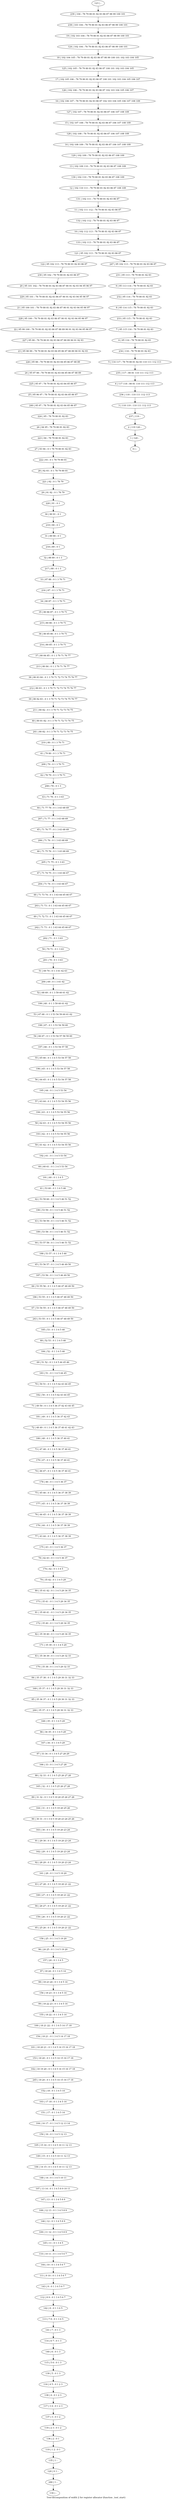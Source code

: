 digraph G {
graph [label="Tree-decomposition of width 2 for register allocator (function _test_start)"]
0[label="0 | : "];
1[label="1 | 120 : "];
2[label="2 | 119 120 : "];
3[label="3 | 118 119 : 110 111 112 113 "];
4[label="4 | 117 118 : 80 81 110 111 112 113 "];
5[label="5 | 116 117 : 78 79 80 81 82 83 110 111 112 113 "];
6[label="6 | 95 116 : 78 79 80 81 82 83 "];
7[label="7 | 95 115 116 : 78 79 80 81 82 83 "];
8[label="8 | 95 114 115 : 78 79 80 81 82 83 "];
9[label="9 | 95 113 114 : 78 79 80 81 82 83 "];
10[label="10 | 102 112 113 : 78 79 80 81 82 83 86 87 "];
11[label="11 | 102 111 112 : 78 79 80 81 82 83 86 87 "];
12[label="12 | 102 110 111 : 78 79 80 81 82 83 86 87 108 109 "];
13[label="13 | 102 109 110 : 78 79 80 81 82 83 86 87 108 109 "];
14[label="14 | 102 108 109 : 78 79 80 81 82 83 86 87 106 107 108 109 "];
15[label="15 | 102 107 108 : 78 79 80 81 82 83 86 87 106 107 108 109 "];
16[label="16 | 102 106 107 : 78 79 80 81 82 83 86 87 102 103 104 105 106 107 108 109 "];
17[label="17 | 102 105 106 : 78 79 80 81 82 83 86 87 100 101 102 103 104 105 106 107 "];
18[label="18 | 102 104 105 : 78 79 80 81 82 83 86 87 98 99 100 101 102 103 104 105 "];
19[label="19 | 102 103 104 : 78 79 80 81 82 83 86 87 98 99 100 101 "];
20[label="20 | 95 101 102 : 78 79 80 81 82 83 86 87 90 91 92 93 94 95 96 97 "];
21[label="21 | 95 100 101 : 78 79 80 81 82 83 86 87 90 91 92 93 94 95 96 97 "];
22[label="22 | 95 99 100 : 78 79 80 81 82 83 86 87 88 89 90 91 92 93 94 95 96 97 "];
23[label="23 | 95 98 99 : 78 79 80 81 82 83 84 85 86 87 88 89 90 91 92 93 "];
24[label="24 | 95 97 98 : 78 79 80 81 82 83 84 85 86 87 88 89 "];
25[label="25 | 95 96 97 : 78 79 80 81 82 83 84 85 86 87 "];
26[label="26 | 94 95 : 78 79 80 81 82 83 "];
27[label="27 | 93 94 : 0 1 78 79 80 81 82 83 "];
28[label="28 | 92 93 : 0 1 78 79 80 81 "];
29[label="29 | 91 92 : 0 1 78 79 "];
30[label="30 | 90 91 : 0 1 "];
31[label="31 | 89 90 : 0 1 "];
32[label="32 | 88 89 : 0 1 3 "];
33[label="33 | 87 88 : 0 1 3 70 71 "];
34[label="34 | 80 87 : 0 1 3 70 71 "];
35[label="35 | 80 86 87 : 0 1 3 70 71 "];
36[label="36 | 80 85 86 : 0 1 3 70 71 "];
37[label="37 | 80 84 85 : 0 1 3 70 71 76 77 "];
38[label="38 | 80 83 84 : 0 1 3 70 71 72 73 74 75 76 77 "];
39[label="39 | 80 82 83 : 0 1 3 70 71 72 73 74 75 76 77 "];
40[label="40 | 80 81 82 : 0 1 3 70 71 72 73 74 75 "];
41[label="41 | 79 80 : 0 1 3 70 71 "];
42[label="42 | 78 79 : 0 1 3 70 71 "];
43[label="43 | 71 78 : 0 1 3 63 "];
44[label="44 | 71 77 78 : 0 1 3 63 68 69 "];
45[label="45 | 71 76 77 : 0 1 3 63 68 69 "];
46[label="46 | 71 75 76 : 0 1 3 63 68 69 "];
47[label="47 | 71 74 75 : 0 1 3 63 66 67 "];
48[label="48 | 71 73 74 : 0 1 3 63 64 65 66 67 "];
49[label="49 | 71 72 73 : 0 1 3 63 64 65 66 67 "];
50[label="50 | 70 71 : 0 1 3 63 "];
51[label="51 | 69 70 : 0 1 3 61 62 63 "];
52[label="52 | 68 69 : 0 1 3 59 60 61 62 "];
53[label="53 | 67 68 : 0 1 3 53 54 59 60 61 62 "];
54[label="54 | 66 67 : 0 1 3 53 54 57 58 59 60 "];
55[label="55 | 65 66 : 0 1 3 4 5 53 54 57 58 "];
56[label="56 | 64 65 : 0 1 3 4 5 53 54 57 58 "];
57[label="57 | 63 64 : 0 1 3 4 5 53 54 55 56 "];
58[label="58 | 62 63 : 0 1 3 4 5 53 54 55 56 "];
59[label="59 | 61 62 : 0 1 3 4 5 53 54 55 56 "];
60[label="60 | 60 61 : 0 1 3 4 5 53 54 "];
61[label="61 | 53 60 : 0 1 3 4 5 46 "];
62[label="62 | 53 59 60 : 0 1 3 4 5 46 51 52 "];
63[label="63 | 53 58 59 : 0 1 3 4 5 46 51 52 "];
64[label="64 | 53 57 58 : 0 1 3 4 5 46 51 52 "];
65[label="65 | 53 56 57 : 0 1 3 4 5 46 49 50 "];
66[label="66 | 53 55 56 : 0 1 3 4 5 46 47 48 49 50 "];
67[label="67 | 53 54 55 : 0 1 3 4 5 46 47 48 49 50 "];
68[label="68 | 52 53 : 0 1 3 4 5 46 "];
69[label="69 | 51 52 : 0 1 3 4 5 44 45 46 "];
70[label="70 | 50 51 : 0 1 3 4 5 42 43 44 45 "];
71[label="71 | 49 50 : 0 1 3 4 5 36 37 42 43 44 45 "];
72[label="72 | 48 49 : 0 1 3 4 5 36 37 40 41 42 43 "];
73[label="73 | 47 48 : 0 1 3 4 5 36 37 40 41 "];
74[label="74 | 46 47 : 0 1 3 4 5 36 37 40 41 "];
75[label="75 | 45 46 : 0 1 3 4 5 36 37 38 39 "];
76[label="76 | 44 45 : 0 1 3 4 5 36 37 38 39 "];
77[label="77 | 43 44 : 0 1 3 4 5 36 37 38 39 "];
78[label="78 | 42 43 : 0 1 3 4 5 36 37 "];
79[label="79 | 35 42 : 0 1 3 4 5 29 "];
80[label="80 | 35 41 42 : 0 1 3 4 5 29 34 35 "];
81[label="81 | 35 40 41 : 0 1 3 4 5 29 34 35 "];
82[label="82 | 35 39 40 : 0 1 3 4 5 29 34 35 "];
83[label="83 | 35 38 39 : 0 1 3 4 5 29 32 33 "];
84[label="84 | 35 37 38 : 0 1 3 4 5 29 30 31 32 33 "];
85[label="85 | 35 36 37 : 0 1 3 4 5 29 30 31 32 33 "];
86[label="86 | 34 35 : 0 1 3 4 5 29 "];
87[label="87 | 33 34 : 0 1 3 4 5 27 28 29 "];
88[label="88 | 32 33 : 0 1 3 4 5 25 26 27 28 "];
89[label="89 | 31 32 : 0 1 3 4 5 19 20 25 26 27 28 "];
90[label="90 | 30 31 : 0 1 3 4 5 19 20 23 24 25 26 "];
91[label="91 | 29 30 : 0 1 3 4 5 19 20 23 24 "];
92[label="92 | 28 29 : 0 1 3 4 5 19 20 23 24 "];
93[label="93 | 27 28 : 0 1 3 4 5 19 20 21 22 "];
94[label="94 | 26 27 : 0 1 3 4 5 19 20 21 22 "];
95[label="95 | 25 26 : 0 1 3 4 5 19 20 21 22 "];
96[label="96 | 24 25 : 0 1 3 4 5 19 20 "];
97[label="97 | 18 24 : 0 1 3 4 5 14 "];
98[label="98 | 18 23 24 : 0 1 3 4 5 14 "];
99[label="99 | 18 22 23 : 0 1 3 4 5 14 "];
100[label="100 | 18 21 22 : 0 1 3 4 5 14 17 18 "];
101[label="101 | 18 20 21 : 0 1 3 4 5 14 15 16 17 18 "];
102[label="102 | 18 19 20 : 0 1 3 4 5 14 15 16 17 18 "];
103[label="103 | 17 18 : 0 1 3 4 5 14 "];
104[label="104 | 16 17 : 0 1 3 4 5 12 13 14 "];
105[label="105 | 15 16 : 0 1 3 4 5 10 11 12 13 "];
106[label="106 | 14 15 : 0 1 3 4 5 10 11 12 13 "];
107[label="107 | 13 14 : 0 1 3 4 5 8 9 10 11 "];
108[label="108 | 12 13 : 0 1 3 4 5 8 9 "];
109[label="109 | 11 12 : 0 1 3 4 5 8 9 "];
110[label="110 | 10 11 : 0 1 3 4 5 6 7 "];
111[label="111 | 9 10 : 0 1 3 4 5 6 7 "];
112[label="112 | 8 9 : 0 1 3 4 5 6 7 "];
113[label="113 | 7 8 : 0 1 3 4 5 "];
114[label="114 | 6 7 : 0 1 3 "];
115[label="115 | 5 6 : 0 1 3 "];
116[label="116 | 4 5 : 0 1 2 3 "];
117[label="117 | 3 4 : 0 1 2 3 "];
118[label="118 | 2 3 : 0 1 2 "];
119[label="119 | 1 2 : 0 1 "];
120[label="120 | 0 1 : "];
121[label="121 | 95 102 113 : 78 79 80 81 82 83 86 87 "];
122[label="122 | 95 102 113 : 78 79 80 81 82 83 86 87 "];
123[label="123 | : "];
124[label="124 | 102 104 : 78 79 80 81 82 83 86 87 98 99 100 101 "];
125[label="125 | 102 105 : 78 79 80 81 82 83 86 87 100 101 102 103 104 105 "];
126[label="126 | 102 106 : 78 79 80 81 82 83 86 87 102 103 104 105 106 107 "];
127[label="127 | 102 107 : 78 79 80 81 82 83 86 87 106 107 108 109 "];
128[label="128 | 102 108 : 78 79 80 81 82 83 86 87 106 107 108 109 "];
129[label="129 | 102 109 : 78 79 80 81 82 83 86 87 108 109 "];
130[label="130 | 102 110 : 78 79 80 81 82 83 86 87 108 109 "];
131[label="131 | 102 111 : 78 79 80 81 82 83 86 87 "];
132[label="132 | 102 112 : 78 79 80 81 82 83 86 87 "];
133[label="133 | 102 113 : 78 79 80 81 82 83 86 87 "];
134[label="134 | : "];
135[label="135 | 1 : "];
136[label="136 | 2 : 0 1 "];
137[label="137 | 3 : 0 1 2 "];
138[label="138 | 4 : 0 1 2 3 "];
139[label="139 | 5 : 0 1 3 "];
140[label="140 | 6 : 0 1 3 "];
141[label="141 | 7 : 0 1 3 "];
142[label="142 | 8 : 0 1 3 4 5 "];
143[label="143 | 9 : 0 1 3 4 5 6 7 "];
144[label="144 | 10 : 0 1 3 4 5 6 7 "];
145[label="145 | 11 : 0 1 3 4 5 "];
146[label="146 | 12 : 0 1 3 4 5 8 9 "];
147[label="147 | 13 : 0 1 3 4 5 8 9 "];
148[label="148 | 14 : 0 1 3 4 5 10 11 "];
149[label="149 | 15 : 0 1 3 4 5 10 11 12 13 "];
150[label="150 | 16 : 0 1 3 4 5 12 13 "];
151[label="151 | 17 : 0 1 3 4 5 14 "];
152[label="152 | 18 : 0 1 3 4 5 14 "];
153[label="153 | 18 20 : 0 1 3 4 5 14 15 16 17 18 "];
154[label="154 | 18 21 : 0 1 3 4 5 14 17 18 "];
155[label="155 | 18 22 : 0 1 3 4 5 14 "];
156[label="156 | 18 23 : 0 1 3 4 5 14 "];
157[label="157 | 24 : 0 1 3 4 5 "];
158[label="158 | 25 : 0 1 3 4 5 19 20 "];
159[label="159 | 26 : 0 1 3 4 5 19 20 21 22 "];
160[label="160 | 27 : 0 1 3 4 5 19 20 21 22 "];
161[label="161 | 28 : 0 1 3 4 5 19 20 "];
162[label="162 | 29 : 0 1 3 4 5 19 20 23 24 "];
163[label="163 | 30 : 0 1 3 4 5 19 20 23 24 "];
164[label="164 | 31 : 0 1 3 4 5 19 20 25 26 "];
165[label="165 | 32 : 0 1 3 4 5 25 26 27 28 "];
166[label="166 | 33 : 0 1 3 4 5 27 28 "];
167[label="167 | 34 : 0 1 3 4 5 29 "];
168[label="168 | 35 : 0 1 3 4 5 29 "];
169[label="169 | 35 37 : 0 1 3 4 5 29 30 31 32 33 "];
170[label="170 | 35 38 : 0 1 3 4 5 29 32 33 "];
171[label="171 | 35 39 : 0 1 3 4 5 29 "];
172[label="172 | 35 40 : 0 1 3 4 5 29 34 35 "];
173[label="173 | 35 41 : 0 1 3 4 5 29 34 35 "];
174[label="174 | 42 : 0 1 3 4 5 "];
175[label="175 | 43 : 0 1 3 4 5 36 37 "];
176[label="176 | 44 : 0 1 3 4 5 36 37 38 39 "];
177[label="177 | 45 : 0 1 3 4 5 36 37 38 39 "];
178[label="178 | 46 : 0 1 3 4 5 36 37 "];
179[label="179 | 47 : 0 1 3 4 5 36 37 40 41 "];
180[label="180 | 48 : 0 1 3 4 5 36 37 40 41 "];
181[label="181 | 49 : 0 1 3 4 5 36 37 42 43 "];
182[label="182 | 50 : 0 1 3 4 5 42 43 44 45 "];
183[label="183 | 51 : 0 1 3 4 5 44 45 "];
184[label="184 | 52 : 0 1 3 4 5 46 "];
185[label="185 | 53 : 0 1 3 4 5 46 "];
186[label="186 | 53 55 : 0 1 3 4 5 46 47 48 49 50 "];
187[label="187 | 53 56 : 0 1 3 4 5 46 49 50 "];
188[label="188 | 53 57 : 0 1 3 4 5 46 "];
189[label="189 | 53 58 : 0 1 3 4 5 46 51 52 "];
190[label="190 | 53 59 : 0 1 3 4 5 46 51 52 "];
191[label="191 | 60 : 0 1 3 4 5 "];
192[label="192 | 61 : 0 1 3 4 5 53 54 "];
193[label="193 | 62 : 0 1 3 4 5 53 54 55 56 "];
194[label="194 | 63 : 0 1 3 4 5 53 54 55 56 "];
195[label="195 | 64 : 0 1 3 4 5 53 54 "];
196[label="196 | 65 : 0 1 3 4 5 53 54 57 58 "];
197[label="197 | 66 : 0 1 3 53 54 57 58 "];
198[label="198 | 67 : 0 1 3 53 54 59 60 "];
199[label="199 | 68 : 0 1 3 59 60 61 62 "];
200[label="200 | 69 : 0 1 3 61 62 "];
201[label="201 | 70 : 0 1 3 63 "];
202[label="202 | 71 : 0 1 3 63 "];
203[label="203 | 71 73 : 0 1 3 63 64 65 66 67 "];
204[label="204 | 71 74 : 0 1 3 63 66 67 "];
205[label="205 | 71 75 : 0 1 3 63 "];
206[label="206 | 71 76 : 0 1 3 63 68 69 "];
207[label="207 | 71 77 : 0 1 3 63 68 69 "];
208[label="208 | 78 : 0 1 3 "];
209[label="209 | 79 : 0 1 3 70 71 "];
210[label="210 | 80 : 0 1 3 70 71 "];
211[label="211 | 80 82 : 0 1 3 70 71 72 73 74 75 "];
212[label="212 | 80 83 : 0 1 3 70 71 72 73 74 75 76 77 "];
213[label="213 | 80 84 : 0 1 3 70 71 76 77 "];
214[label="214 | 80 85 : 0 1 3 70 71 "];
215[label="215 | 80 86 : 0 1 3 70 71 "];
216[label="216 | 87 : 0 1 3 70 71 "];
217[label="217 | 88 : 0 1 3 "];
218[label="218 | 89 : 0 1 "];
219[label="219 | 90 : 0 1 "];
220[label="220 | 91 : 0 1 "];
221[label="221 | 92 : 0 1 78 79 "];
222[label="222 | 93 : 0 1 78 79 80 81 "];
223[label="223 | 94 : 78 79 80 81 82 83 "];
224[label="224 | 95 : 78 79 80 81 82 83 "];
225[label="225 | 95 97 : 78 79 80 81 82 83 84 85 86 87 "];
226[label="226 | 95 98 : 78 79 80 81 82 83 84 85 86 87 88 89 "];
227[label="227 | 95 99 : 78 79 80 81 82 83 86 87 88 89 90 91 92 93 "];
228[label="228 | 95 100 : 78 79 80 81 82 83 86 87 90 91 92 93 94 95 96 97 "];
229[label="229 | 95 101 : 78 79 80 81 82 83 86 87 90 91 92 93 94 95 96 97 "];
230[label="230 | 95 102 : 78 79 80 81 82 83 86 87 "];
231[label="231 | 95 113 : 78 79 80 81 82 83 "];
232[label="232 | 95 114 : 78 79 80 81 82 83 "];
233[label="233 | 95 115 : 78 79 80 81 82 83 "];
234[label="234 | 116 : 78 79 80 81 82 83 "];
235[label="235 | 117 : 80 81 110 111 112 113 "];
236[label="236 | 118 : 110 111 112 113 "];
237[label="237 | 119 : "];
238[label="238 | 103 104 : 78 79 80 81 82 83 86 87 98 99 100 101 "];
239[label="239 | 104 : 78 79 80 81 82 83 86 87 98 99 100 101 "];
240[label="240 | 95 97 : 78 79 80 81 82 83 84 85 86 87 "];
241[label="241 | 80 82 : 0 1 3 70 71 72 73 74 75 "];
242[label="242 | 71 73 : 0 1 3 63 64 65 66 67 "];
243[label="243 | 53 55 : 0 1 3 4 5 46 47 48 49 50 "];
244[label="244 | 35 37 : 0 1 3 4 5 29 30 31 32 33 "];
245[label="245 | 18 20 : 0 1 3 4 5 14 15 16 17 18 "];
246[label="246 | 1 : "];
247[label="247 | 95 102 113 : 78 79 80 81 82 83 86 87 "];
34->35 ;
43->44 ;
61->62 ;
79->80 ;
97->98 ;
135->120 ;
119->135 ;
136->119 ;
118->136 ;
137->118 ;
117->137 ;
138->117 ;
116->138 ;
139->116 ;
115->139 ;
140->115 ;
114->140 ;
141->114 ;
113->141 ;
142->113 ;
112->142 ;
143->112 ;
111->143 ;
144->111 ;
110->144 ;
145->110 ;
109->145 ;
146->109 ;
108->146 ;
147->108 ;
107->147 ;
148->107 ;
106->148 ;
149->106 ;
105->149 ;
150->105 ;
104->150 ;
151->104 ;
103->151 ;
152->103 ;
153->102 ;
101->153 ;
154->101 ;
100->154 ;
155->100 ;
99->155 ;
156->99 ;
98->156 ;
157->97 ;
96->157 ;
158->96 ;
95->158 ;
159->95 ;
94->159 ;
160->94 ;
93->160 ;
161->93 ;
92->161 ;
162->92 ;
91->162 ;
163->91 ;
90->163 ;
164->90 ;
89->164 ;
165->89 ;
88->165 ;
166->88 ;
87->166 ;
167->87 ;
86->167 ;
168->86 ;
169->85 ;
84->169 ;
170->84 ;
83->170 ;
171->83 ;
82->171 ;
172->82 ;
81->172 ;
173->81 ;
80->173 ;
174->79 ;
78->174 ;
175->78 ;
77->175 ;
176->77 ;
76->176 ;
177->76 ;
75->177 ;
178->75 ;
74->178 ;
179->74 ;
73->179 ;
180->73 ;
72->180 ;
181->72 ;
71->181 ;
182->71 ;
70->182 ;
183->70 ;
69->183 ;
184->69 ;
68->184 ;
185->68 ;
186->67 ;
66->186 ;
187->66 ;
65->187 ;
188->65 ;
64->188 ;
189->64 ;
63->189 ;
190->63 ;
62->190 ;
191->61 ;
60->191 ;
192->60 ;
59->192 ;
193->59 ;
58->193 ;
194->58 ;
57->194 ;
195->57 ;
56->195 ;
196->56 ;
55->196 ;
197->55 ;
54->197 ;
198->54 ;
53->198 ;
199->53 ;
52->199 ;
200->52 ;
51->200 ;
201->51 ;
50->201 ;
202->50 ;
203->49 ;
48->203 ;
204->48 ;
47->204 ;
205->47 ;
46->205 ;
206->46 ;
45->206 ;
207->45 ;
44->207 ;
208->43 ;
42->208 ;
209->42 ;
41->209 ;
210->41 ;
211->40 ;
39->211 ;
212->39 ;
38->212 ;
213->38 ;
37->213 ;
214->37 ;
36->214 ;
215->36 ;
35->215 ;
216->34 ;
33->216 ;
217->33 ;
32->217 ;
218->32 ;
31->218 ;
219->31 ;
30->219 ;
220->30 ;
29->220 ;
221->29 ;
28->221 ;
222->28 ;
27->222 ;
223->27 ;
26->223 ;
224->26 ;
225->25 ;
24->225 ;
226->24 ;
23->226 ;
227->23 ;
22->227 ;
228->22 ;
21->228 ;
229->21 ;
20->229 ;
230->20 ;
122->230 ;
240->224 ;
25->240 ;
241->210 ;
40->241 ;
242->202 ;
49->242 ;
243->185 ;
67->243 ;
244->168 ;
85->244 ;
245->152 ;
102->245 ;
246->134 ;
120->246 ;
123->239 ;
239->238 ;
238->19 ;
19->124 ;
124->18 ;
18->125 ;
125->17 ;
17->126 ;
126->16 ;
16->127 ;
127->15 ;
15->128 ;
128->14 ;
14->129 ;
129->13 ;
13->130 ;
130->12 ;
12->131 ;
131->11 ;
11->132 ;
132->10 ;
10->133 ;
133->121 ;
231->9 ;
9->232 ;
232->8 ;
8->233 ;
233->7 ;
7->6 ;
6->234 ;
234->5 ;
5->235 ;
235->4 ;
4->236 ;
236->3 ;
3->237 ;
237->2 ;
2->1 ;
1->0 ;
247->231 ;
121->122 ;
121->247 ;
}

